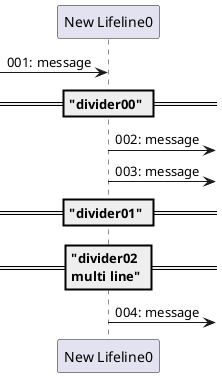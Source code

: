 @startuml
/' Generator: daisy_sequence 202005.02.0 '/

autonumber "000:"

participant "New Lifeline0" as New_Lifeline__0

[->New_Lifeline__0: message

== "divider00" ==
New_Lifeline__0->]: message
' end lifeline New_Lifeline__0
New_Lifeline__0->]: message
' end lifeline New_Lifeline__0

== "divider01" ==

== "divider02\nmulti line" ==
New_Lifeline__0->]: message
' end lifeline New_Lifeline__0

@enduml

